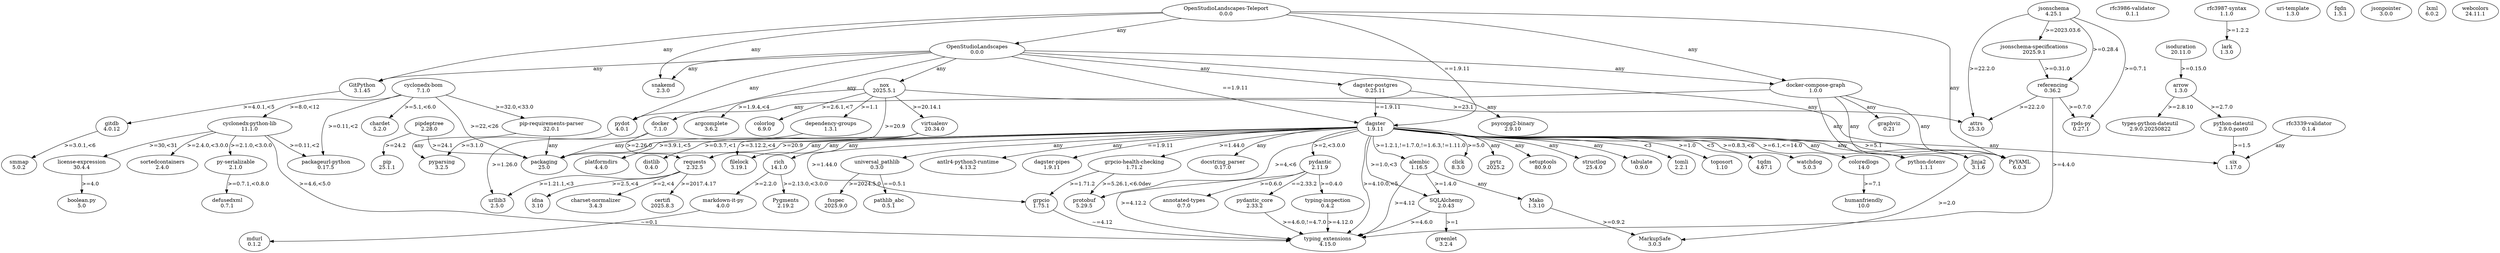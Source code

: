 digraph {
	"annotated-types" [label="annotated-types\n0.7.0"]
	"antlr4-python3-runtime" [label="antlr4-python3-runtime\n4.13.2"]
	"boolean-py" [label="boolean.py\n5.0"]
	"charset-normalizer" [label="charset-normalizer\n3.4.3"]
	"cyclonedx-bom" -> "cyclonedx-python-lib" [label=">=8.0,<12"]
	"cyclonedx-bom" -> "packageurl-python" [label=">=0.11,<2"]
	"cyclonedx-bom" -> "pip-requirements-parser" [label=">=32.0,<33.0"]
	"cyclonedx-bom" -> chardet [label=">=5.1,<6.0"]
	"cyclonedx-bom" -> packaging [label=">=22,<26"]
	"cyclonedx-bom" [label="cyclonedx-bom\n7.1.0"]
	"cyclonedx-python-lib" -> "license-expression" [label=">=30,<31"]
	"cyclonedx-python-lib" -> "packageurl-python" [label=">=0.11,<2"]
	"cyclonedx-python-lib" -> "py-serializable" [label=">=2.1.0,<3.0.0"]
	"cyclonedx-python-lib" -> "typing-extensions" [label=">=4.6,<5.0"]
	"cyclonedx-python-lib" -> sortedcontainers [label=">=2.4.0,<3.0.0"]
	"cyclonedx-python-lib" [label="cyclonedx-python-lib\n11.1.0"]
	"dagster-pipes" [label="dagster-pipes\n1.9.11"]
	"dagster-postgres" -> "psycopg2-binary" [label=any]
	"dagster-postgres" -> dagster [label="==1.9.11"]
	"dagster-postgres" [label="dagster-postgres\n0.25.11"]
	"dependency-groups" -> packaging [label=any]
	"dependency-groups" [label="dependency-groups\n1.3.1"]
	"docker-compose-graph" -> "python-dotenv" [label=any]
	"docker-compose-graph" -> graphviz [label=any]
	"docker-compose-graph" -> jinja2 [label=any]
	"docker-compose-graph" -> pydot [label=any]
	"docker-compose-graph" -> pyyaml [label=any]
	"docker-compose-graph" [label="docker-compose-graph\n1.0.0"]
	"docstring-parser" [label="docstring_parser\n0.17.0"]
	"grpcio-health-checking" -> grpcio [label=">=1.71.2"]
	"grpcio-health-checking" -> protobuf [label=">=5.26.1,<6.0dev"]
	"grpcio-health-checking" [label="grpcio-health-checking\n1.71.2"]
	"jsonschema-specifications" -> referencing [label=">=0.31.0"]
	"jsonschema-specifications" [label="jsonschema-specifications\n2025.9.1"]
	"license-expression" -> "boolean-py" [label=">=4.0"]
	"license-expression" [label="license-expression\n30.4.4"]
	"markdown-it-py" -> mdurl [label="~=0.1"]
	"markdown-it-py" [label="markdown-it-py\n4.0.0"]
	"openstudiolandscapes-teleport" -> "docker-compose-graph" [label=any]
	"openstudiolandscapes-teleport" -> dagster [label="==1.9.11"]
	"openstudiolandscapes-teleport" -> gitpython [label=any]
	"openstudiolandscapes-teleport" -> openstudiolandscapes [label=any]
	"openstudiolandscapes-teleport" -> pyyaml [label=any]
	"openstudiolandscapes-teleport" -> snakemd [label=any]
	"openstudiolandscapes-teleport" [label="OpenStudioLandscapes-Teleport\n0.0.0"]
	"packageurl-python" [label="packageurl-python\n0.17.5"]
	"pathlib-abc" [label="pathlib_abc\n0.5.1"]
	"pip-requirements-parser" -> packaging [label=any]
	"pip-requirements-parser" -> pyparsing [label=any]
	"pip-requirements-parser" [label="pip-requirements-parser\n32.0.1"]
	"psycopg2-binary" [label="psycopg2-binary\n2.9.10"]
	"py-serializable" -> defusedxml [label=">=0.7.1,<0.8.0"]
	"py-serializable" [label="py-serializable\n2.1.0"]
	"pydantic-core" -> "typing-extensions" [label=">=4.6.0,!=4.7.0"]
	"pydantic-core" [label="pydantic_core\n2.33.2"]
	"python-dateutil" -> six [label=">=1.5"]
	"python-dateutil" [label="python-dateutil\n2.9.0.post0"]
	"python-dotenv" [label="python-dotenv\n1.1.1"]
	"rfc3339-validator" -> six [label=any]
	"rfc3339-validator" [label="rfc3339-validator\n0.1.4"]
	"rfc3986-validator" [label="rfc3986-validator\n0.1.1"]
	"rfc3987-syntax" -> lark [label=">=1.2.2"]
	"rfc3987-syntax" [label="rfc3987-syntax\n1.1.0"]
	"rpds-py" [label="rpds-py\n0.27.1"]
	"types-python-dateutil" [label="types-python-dateutil\n2.9.0.20250822"]
	"typing-extensions" [label="typing_extensions\n4.15.0"]
	"typing-inspection" -> "typing-extensions" [label=">=4.12.0"]
	"typing-inspection" [label="typing-inspection\n0.4.2"]
	"universal-pathlib" -> "pathlib-abc" [label="==0.5.1"]
	"universal-pathlib" -> fsspec [label=">=2024.5.0"]
	"universal-pathlib" [label="universal_pathlib\n0.3.0"]
	"uri-template" [label="uri-template\n1.3.0"]
	alembic -> "typing-extensions" [label=">=4.12"]
	alembic -> mako [label=any]
	alembic -> sqlalchemy [label=">=1.4.0"]
	alembic [label="alembic\n1.16.5"]
	argcomplete [label="argcomplete\n3.6.2"]
	arrow -> "python-dateutil" [label=">=2.7.0"]
	arrow -> "types-python-dateutil" [label=">=2.8.10"]
	arrow [label="arrow\n1.3.0"]
	attrs [label="attrs\n25.3.0"]
	certifi [label="certifi\n2025.8.3"]
	chardet [label="chardet\n5.2.0"]
	click [label="click\n8.3.0"]
	coloredlogs -> humanfriendly [label=">=7.1"]
	coloredlogs [label="coloredlogs\n14.0"]
	colorlog [label="colorlog\n6.9.0"]
	dagster -> "antlr4-python3-runtime" [label=any]
	dagster -> "dagster-pipes" [label="==1.9.11"]
	dagster -> "docstring-parser" [label=any]
	dagster -> "grpcio-health-checking" [label=">=1.44.0"]
	dagster -> "python-dotenv" [label=any]
	dagster -> "typing-extensions" [label=">=4.10.0,<5"]
	dagster -> "universal-pathlib" [label=any]
	dagster -> alembic [label=">=1.2.1,!=1.7.0,!=1.6.3,!=1.11.0"]
	dagster -> click [label=">=5.0"]
	dagster -> coloredlogs [label=">=6.1,<=14.0"]
	dagster -> filelock [label=any]
	dagster -> grpcio [label=">=1.44.0"]
	dagster -> jinja2 [label=any]
	dagster -> packaging [label=">=20.9"]
	dagster -> protobuf [label=">=4,<6"]
	dagster -> pydantic [label=">=2,<3.0.0"]
	dagster -> pytz [label=any]
	dagster -> pyyaml [label=">=5.1"]
	dagster -> requests [label=any]
	dagster -> rich [label=any]
	dagster -> setuptools [label=any]
	dagster -> six [label=any]
	dagster -> sqlalchemy [label=">=1.0,<3"]
	dagster -> structlog [label=any]
	dagster -> tabulate [label=any]
	dagster -> tomli [label="<3"]
	dagster -> toposort [label=">=1.0"]
	dagster -> tqdm [label="<5"]
	dagster -> watchdog [label=">=0.8.3,<6"]
	dagster [label="dagster\n1.9.11"]
	defusedxml [label="defusedxml\n0.7.1"]
	distlib [label="distlib\n0.4.0"]
	docker -> requests [label=">=2.26.0"]
	docker -> urllib3 [label=">=1.26.0"]
	docker [label="docker\n7.1.0"]
	filelock [label="filelock\n3.19.1"]
	fqdn [label="fqdn\n1.5.1"]
	fsspec [label="fsspec\n2025.9.0"]
	gitdb -> smmap [label=">=3.0.1,<6"]
	gitdb [label="gitdb\n4.0.12"]
	gitpython -> gitdb [label=">=4.0.1,<5"]
	gitpython [label="GitPython\n3.1.45"]
	graphviz [label="graphviz\n0.21"]
	greenlet [label="greenlet\n3.2.4"]
	grpcio -> "typing-extensions" [label="~=4.12"]
	grpcio [label="grpcio\n1.75.1"]
	humanfriendly [label="humanfriendly\n10.0"]
	idna [label="idna\n3.10"]
	isoduration -> arrow [label=">=0.15.0"]
	isoduration [label="isoduration\n20.11.0"]
	jinja2 -> markupsafe [label=">=2.0"]
	jinja2 [label="Jinja2\n3.1.6"]
	jsonpointer [label="jsonpointer\n3.0.0"]
	jsonschema -> "jsonschema-specifications" [label=">=2023.03.6"]
	jsonschema -> "rpds-py" [label=">=0.7.1"]
	jsonschema -> attrs [label=">=22.2.0"]
	jsonschema -> referencing [label=">=0.28.4"]
	jsonschema [label="jsonschema\n4.25.1"]
	lark [label="lark\n1.3.0"]
	lxml [label="lxml\n6.0.2"]
	mako -> markupsafe [label=">=0.9.2"]
	mako [label="Mako\n1.3.10"]
	markupsafe [label="MarkupSafe\n3.0.3"]
	mdurl [label="mdurl\n0.1.2"]
	nox -> "dependency-groups" [label=">=1.1"]
	nox -> argcomplete [label=">=1.9.4,<4"]
	nox -> attrs [label=">=23.1"]
	nox -> colorlog [label=">=2.6.1,<7"]
	nox -> packaging [label=">=20.9"]
	nox -> virtualenv [label=">=20.14.1"]
	nox [label="nox\n2025.5.1"]
	openstudiolandscapes -> "dagster-postgres" [label=any]
	openstudiolandscapes -> "docker-compose-graph" [label=any]
	openstudiolandscapes -> dagster [label="==1.9.11"]
	openstudiolandscapes -> docker [label=any]
	openstudiolandscapes -> gitpython [label=any]
	openstudiolandscapes -> nox [label=any]
	openstudiolandscapes -> pydot [label=any]
	openstudiolandscapes -> pyyaml [label=any]
	openstudiolandscapes -> snakemd [label=any]
	openstudiolandscapes [label="OpenStudioLandscapes\n0.0.0"]
	packaging [label="packaging\n25.0"]
	pip [label="pip\n25.1.1"]
	pipdeptree -> packaging [label=">=24.1"]
	pipdeptree -> pip [label=">=24.2"]
	pipdeptree [label="pipdeptree\n2.28.0"]
	platformdirs [label="platformdirs\n4.4.0"]
	protobuf [label="protobuf\n5.29.5"]
	pydantic -> "annotated-types" [label=">=0.6.0"]
	pydantic -> "pydantic-core" [label="==2.33.2"]
	pydantic -> "typing-extensions" [label=">=4.12.2"]
	pydantic -> "typing-inspection" [label=">=0.4.0"]
	pydantic [label="pydantic\n2.11.9"]
	pydot -> pyparsing [label=">=3.1.0"]
	pydot [label="pydot\n4.0.1"]
	pygments [label="Pygments\n2.19.2"]
	pyparsing [label="pyparsing\n3.2.5"]
	pytz [label="pytz\n2025.2"]
	pyyaml [label="PyYAML\n6.0.3"]
	referencing -> "rpds-py" [label=">=0.7.0"]
	referencing -> "typing-extensions" [label=">=4.4.0"]
	referencing -> attrs [label=">=22.2.0"]
	referencing [label="referencing\n0.36.2"]
	requests -> "charset-normalizer" [label=">=2,<4"]
	requests -> certifi [label=">=2017.4.17"]
	requests -> idna [label=">=2.5,<4"]
	requests -> urllib3 [label=">=1.21.1,<3"]
	requests [label="requests\n2.32.5"]
	rich -> "markdown-it-py" [label=">=2.2.0"]
	rich -> pygments [label=">=2.13.0,<3.0.0"]
	rich [label="rich\n14.1.0"]
	setuptools [label="setuptools\n80.9.0"]
	six [label="six\n1.17.0"]
	smmap [label="smmap\n5.0.2"]
	snakemd [label="snakemd\n2.3.0"]
	sortedcontainers [label="sortedcontainers\n2.4.0"]
	sqlalchemy -> "typing-extensions" [label=">=4.6.0"]
	sqlalchemy -> greenlet [label=">=1"]
	sqlalchemy [label="SQLAlchemy\n2.0.43"]
	structlog [label="structlog\n25.4.0"]
	tabulate [label="tabulate\n0.9.0"]
	tomli [label="tomli\n2.2.1"]
	toposort [label="toposort\n1.10"]
	tqdm [label="tqdm\n4.67.1"]
	urllib3 [label="urllib3\n2.5.0"]
	virtualenv -> distlib [label=">=0.3.7,<1"]
	virtualenv -> filelock [label=">=3.12.2,<4"]
	virtualenv -> platformdirs [label=">=3.9.1,<5"]
	virtualenv [label="virtualenv\n20.34.0"]
	watchdog [label="watchdog\n5.0.3"]
	webcolors [label="webcolors\n24.11.1"]
}

